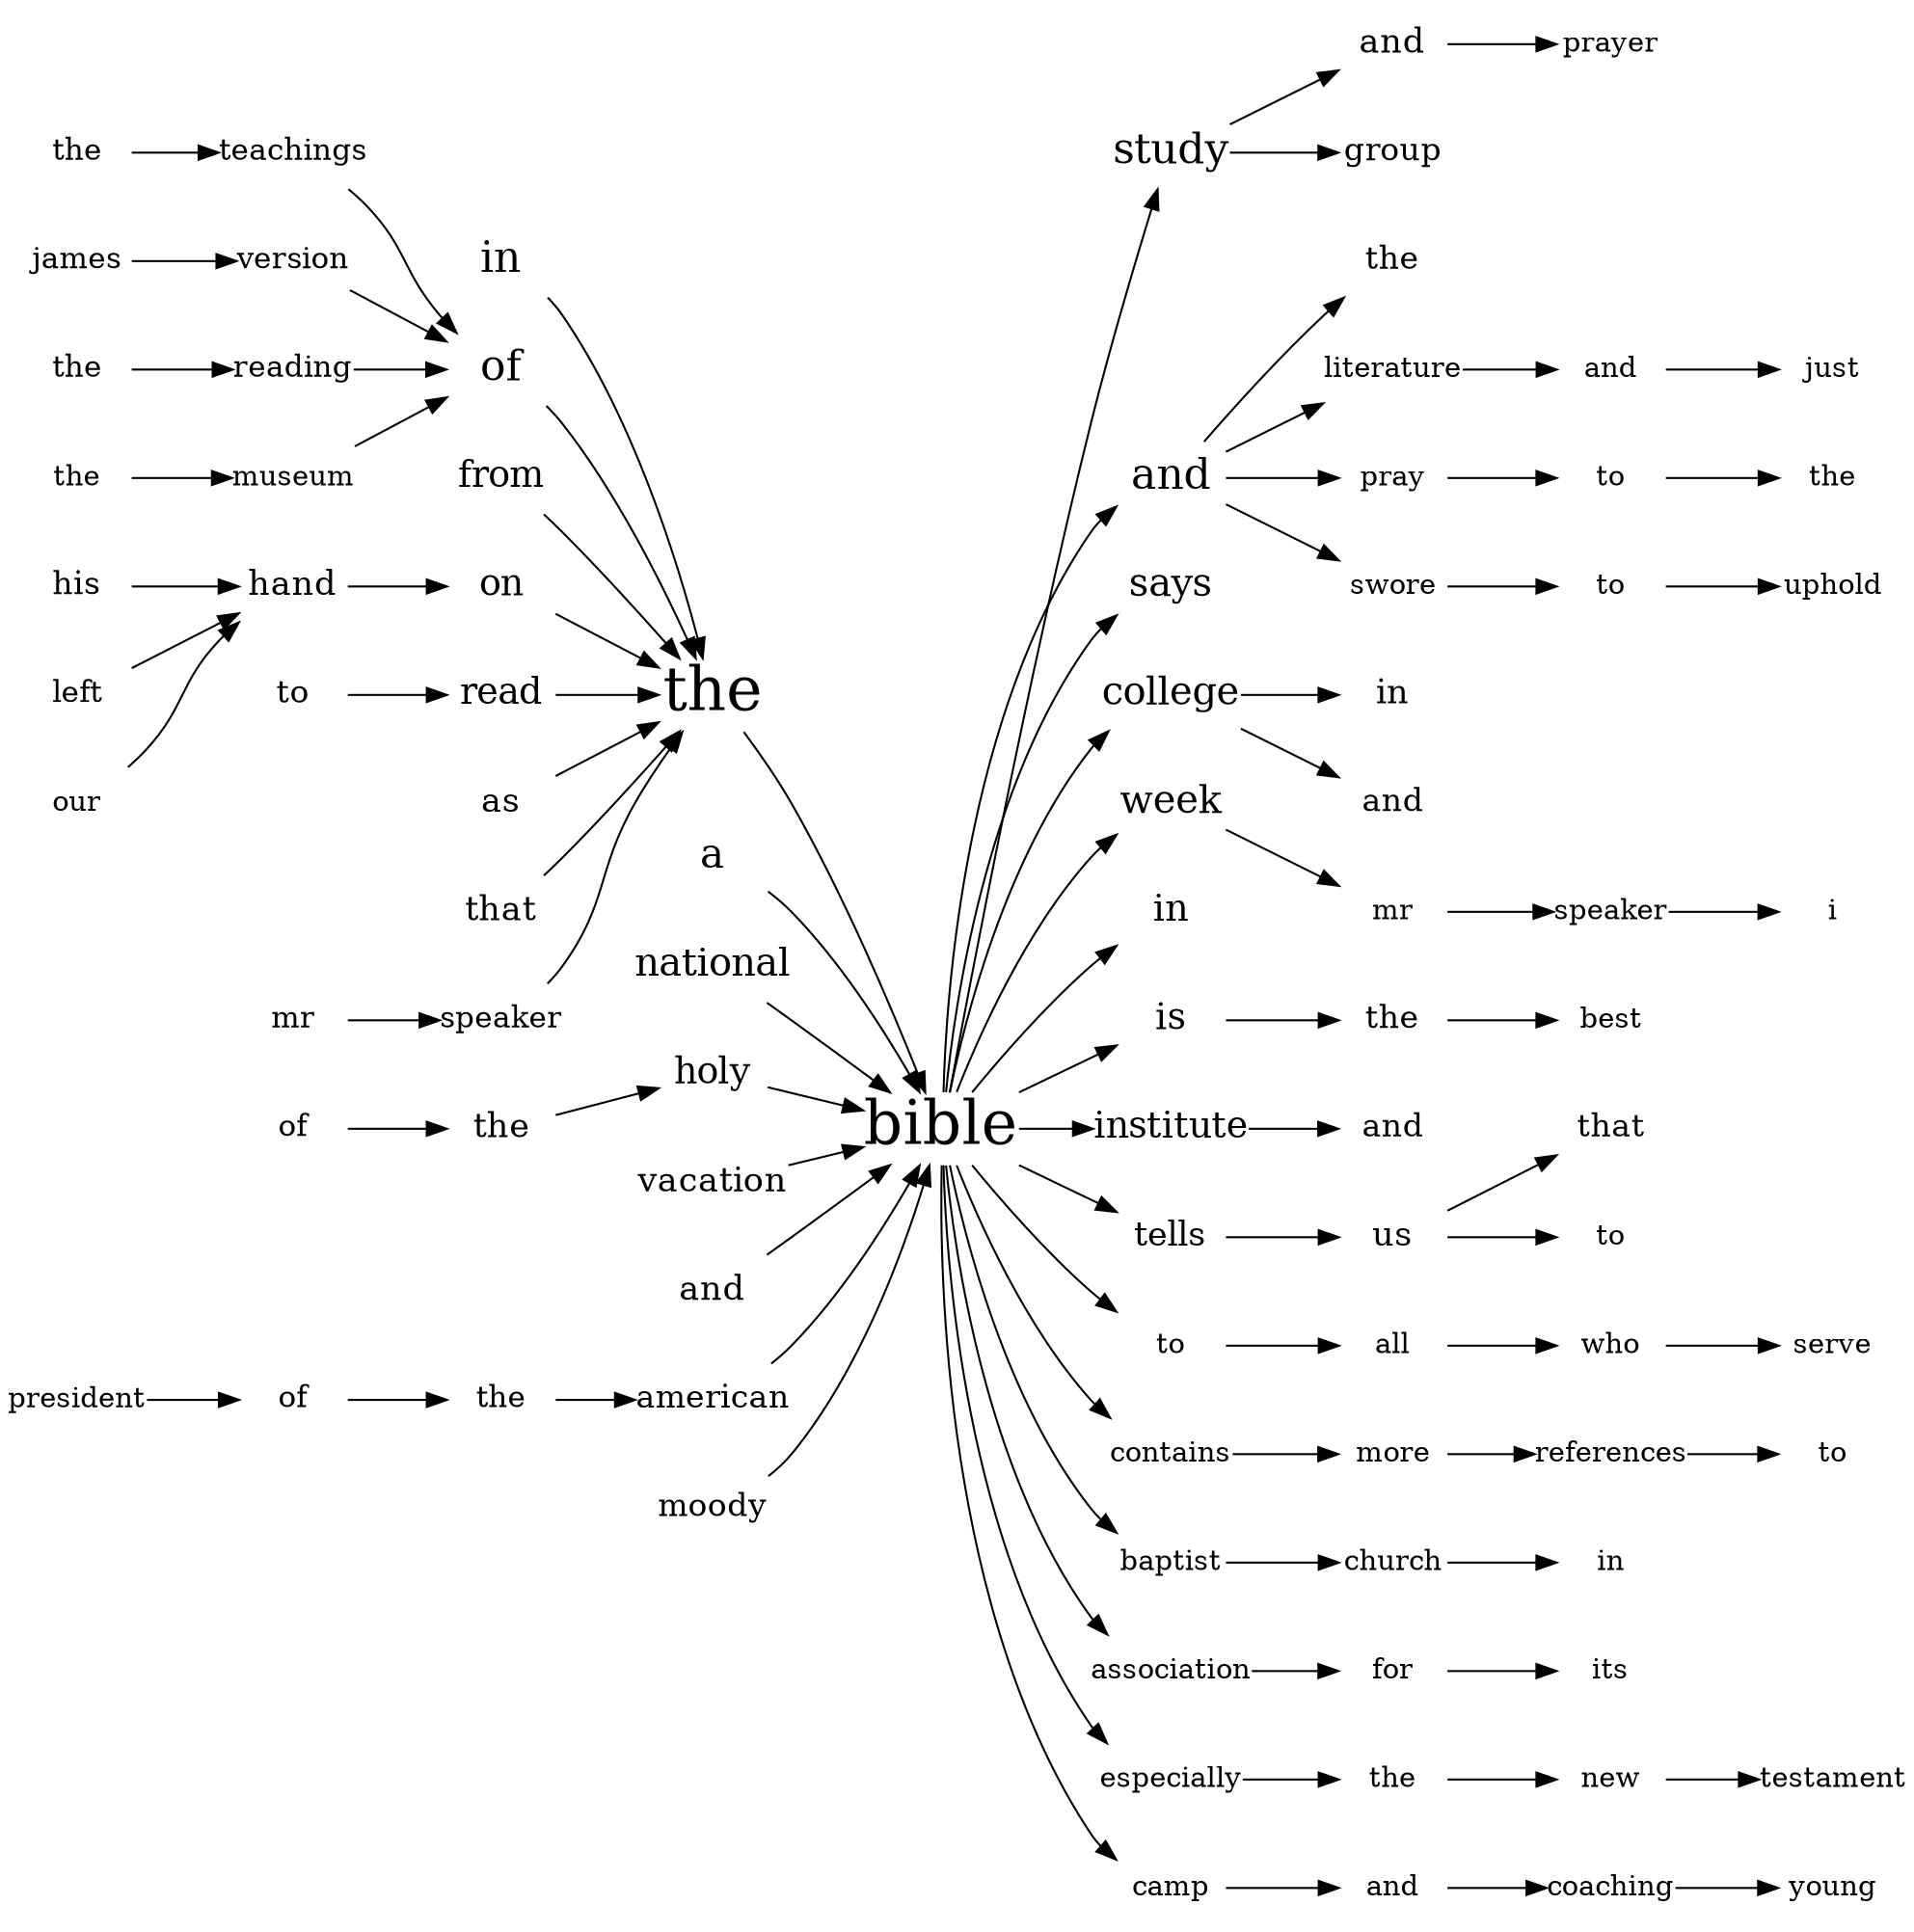 digraph bible {
	graph [rankdir=LR]
	node [margin=0 shape=plaintext]
	bible [label=bible fontsize=30]
	"the-bwd-the" [label=the fontsize=30]
	"in-bwd-the-in" [label=in fontsize=21]
	"in-bwd-the-in" -> "the-bwd-the"
	"of-bwd-the-of" [label=of fontsize=21]
	"teachings-bwd-the-of-teachings" [label=teachings fontsize=15]
	"the-bwd-the-of-teachings-the" [label=the fontsize=15]
	"the-bwd-the-of-teachings-the" -> "teachings-bwd-the-of-teachings"
	"teachings-bwd-the-of-teachings" -> "of-bwd-the-of"
	"version-bwd-the-of-version" [label=version fontsize=15]
	"james-bwd-the-of-version-james" [label=james fontsize=15]
	"james-bwd-the-of-version-james" -> "version-bwd-the-of-version"
	"version-bwd-the-of-version" -> "of-bwd-the-of"
	"reading-bwd-the-of-reading" [label=reading fontsize=15]
	"the-bwd-the-of-reading-the" [label=the fontsize=15]
	"the-bwd-the-of-reading-the" -> "reading-bwd-the-of-reading"
	"reading-bwd-the-of-reading" -> "of-bwd-the-of"
	"museum-bwd-the-of-museum" [label=museum fontsize=14]
	"the-bwd-the-of-museum-the" [label=the fontsize=14]
	"the-bwd-the-of-museum-the" -> "museum-bwd-the-of-museum"
	"museum-bwd-the-of-museum" -> "of-bwd-the-of"
	"of-bwd-the-of" -> "the-bwd-the"
	"from-bwd-the-from" [label=from fontsize=18]
	"from-bwd-the-from" -> "the-bwd-the"
	"on-bwd-the-on" [label=on fontsize=18]
	"hand-bwd-the-on-hand" [label=hand fontsize=17]
	"his-bwd-the-on-hand-his" [label=his fontsize=16]
	"his-bwd-the-on-hand-his" -> "hand-bwd-the-on-hand"
	"left-bwd-the-on-hand-left" [label=left fontsize=15]
	"left-bwd-the-on-hand-left" -> "hand-bwd-the-on-hand"
	"our-bwd-the-on-hand-our" [label=our fontsize=14]
	"our-bwd-the-on-hand-our" -> "hand-bwd-the-on-hand"
	"hand-bwd-the-on-hand" -> "on-bwd-the-on"
	"on-bwd-the-on" -> "the-bwd-the"
	"read-bwd-the-read" [label=read fontsize=18]
	"to-bwd-the-read-to" [label=to fontsize=16]
	"to-bwd-the-read-to" -> "read-bwd-the-read"
	"read-bwd-the-read" -> "the-bwd-the"
	"as-bwd-the-as" [label=as fontsize=17]
	"as-bwd-the-as" -> "the-bwd-the"
	"that-bwd-the-that" [label=that fontsize=17]
	"that-bwd-the-that" -> "the-bwd-the"
	"speaker-bwd-the-speaker" [label=speaker fontsize=15]
	"mr-bwd-the-speaker-mr" [label=mr fontsize=15]
	"mr-bwd-the-speaker-mr" -> "speaker-bwd-the-speaker"
	"speaker-bwd-the-speaker" -> "the-bwd-the"
	"the-bwd-the" -> bible
	"a-bwd-a" [label=a fontsize=20]
	"a-bwd-a" -> bible
	"national-bwd-national" [label=national fontsize=19]
	"national-bwd-national" -> bible
	"holy-bwd-holy" [label=holy fontsize=18]
	"the-bwd-holy-the" [label=the fontsize=17]
	"of-bwd-holy-the-of" [label=of fontsize=15]
	"of-bwd-holy-the-of" -> "the-bwd-holy-the"
	"the-bwd-holy-the" -> "holy-bwd-holy"
	"holy-bwd-holy" -> bible
	"vacation-bwd-vacation" [label=vacation fontsize=17]
	"vacation-bwd-vacation" -> bible
	"and-bwd-and" [label=and fontsize=17]
	"and-bwd-and" -> bible
	"american-bwd-american" [label=american fontsize=16]
	"the-bwd-american-the" [label=the fontsize=15]
	"of-bwd-american-the-of" [label=of fontsize=15]
	"president-bwd-american-the-of-president" [label=president fontsize=14]
	"president-bwd-american-the-of-president" -> "of-bwd-american-the-of"
	"of-bwd-american-the-of" -> "the-bwd-american-the"
	"the-bwd-american-the" -> "american-bwd-american"
	"american-bwd-american" -> bible
	"moody-bwd-moody" [label=moody fontsize=16]
	"moody-bwd-moody" -> bible
	"study-fwd-study" [label=study fontsize=21]
	"and-fwd-study-and" [label=and fontsize=17]
	"prayer-fwd-study-and-prayer" [label=prayer fontsize=14]
	"and-fwd-study-and" -> "prayer-fwd-study-and-prayer"
	"study-fwd-study" -> "and-fwd-study-and"
	"group-fwd-study-group" [label=group fontsize=16]
	"study-fwd-study" -> "group-fwd-study-group"
	bible -> "study-fwd-study"
	"and-fwd-and" [label=and fontsize=21]
	"the-fwd-and-the" [label=the fontsize=16]
	"and-fwd-and" -> "the-fwd-and-the"
	"literature-fwd-and-literature" [label=literature fontsize=14]
	"and-fwd-and-literature-and" [label=and fontsize=14]
	"just-fwd-and-literature-and-just" [label=just fontsize=14]
	"and-fwd-and-literature-and" -> "just-fwd-and-literature-and-just"
	"literature-fwd-and-literature" -> "and-fwd-and-literature-and"
	"and-fwd-and" -> "literature-fwd-and-literature"
	"pray-fwd-and-pray" [label=pray fontsize=14]
	"to-fwd-and-pray-to" [label=to fontsize=14]
	"the-fwd-and-pray-to-the" [label=the fontsize=14]
	"to-fwd-and-pray-to" -> "the-fwd-and-pray-to-the"
	"pray-fwd-and-pray" -> "to-fwd-and-pray-to"
	"and-fwd-and" -> "pray-fwd-and-pray"
	"swore-fwd-and-swore" [label=swore fontsize=14]
	"to-fwd-and-swore-to" [label=to fontsize=14]
	"uphold-fwd-and-swore-to-uphold" [label=uphold fontsize=14]
	"to-fwd-and-swore-to" -> "uphold-fwd-and-swore-to-uphold"
	"swore-fwd-and-swore" -> "to-fwd-and-swore-to"
	"and-fwd-and" -> "swore-fwd-and-swore"
	bible -> "and-fwd-and"
	"says-fwd-says" [label=says fontsize=19]
	bible -> "says-fwd-says"
	"college-fwd-college" [label=college fontsize=19]
	"in-fwd-college-in" [label=in fontsize=17]
	"college-fwd-college" -> "in-fwd-college-in"
	"and-fwd-college-and" [label=and fontsize=16]
	"college-fwd-college" -> "and-fwd-college-and"
	bible -> "college-fwd-college"
	"week-fwd-week" [label=week fontsize=19]
	"mr-fwd-week-mr" [label=mr fontsize=14]
	"speaker-fwd-week-mr-speaker" [label=speaker fontsize=14]
	"i-fwd-week-mr-speaker-i" [label=i fontsize=14]
	"speaker-fwd-week-mr-speaker" -> "i-fwd-week-mr-speaker-i"
	"mr-fwd-week-mr" -> "speaker-fwd-week-mr-speaker"
	"week-fwd-week" -> "mr-fwd-week-mr"
	bible -> "week-fwd-week"
	"in-fwd-in" [label=in fontsize=18]
	bible -> "in-fwd-in"
	"is-fwd-is" [label=is fontsize=18]
	"the-fwd-is-the" [label=the fontsize=16]
	"best-fwd-is-the-best" [label=best fontsize=14]
	"the-fwd-is-the" -> "best-fwd-is-the-best"
	"is-fwd-is" -> "the-fwd-is-the"
	bible -> "is-fwd-is"
	"institute-fwd-institute" [label=institute fontsize=18]
	"and-fwd-institute-and" [label=and fontsize=16]
	"institute-fwd-institute" -> "and-fwd-institute-and"
	bible -> "institute-fwd-institute"
	"tells-fwd-tells" [label=tells fontsize=17]
	"us-fwd-tells-us" [label=us fontsize=17]
	"that-fwd-tells-us-that" [label=that fontsize=16]
	"us-fwd-tells-us" -> "that-fwd-tells-us-that"
	"to-fwd-tells-us-to" [label=to fontsize=14]
	"us-fwd-tells-us" -> "to-fwd-tells-us-to"
	"tells-fwd-tells" -> "us-fwd-tells-us"
	bible -> "tells-fwd-tells"
	"to-fwd-to" [label=to fontsize=14]
	"all-fwd-to-all" [label=all fontsize=14]
	"who-fwd-to-all-who" [label=who fontsize=14]
	"serve-fwd-to-all-who-serve" [label=serve fontsize=14]
	"who-fwd-to-all-who" -> "serve-fwd-to-all-who-serve"
	"all-fwd-to-all" -> "who-fwd-to-all-who"
	"to-fwd-to" -> "all-fwd-to-all"
	bible -> "to-fwd-to"
	"contains-fwd-contains" [label=contains fontsize=14]
	"more-fwd-contains-more" [label=more fontsize=14]
	"references-fwd-contains-more-references" [label=references fontsize=14]
	"to-fwd-contains-more-references-to" [label=to fontsize=14]
	"references-fwd-contains-more-references" -> "to-fwd-contains-more-references-to"
	"more-fwd-contains-more" -> "references-fwd-contains-more-references"
	"contains-fwd-contains" -> "more-fwd-contains-more"
	bible -> "contains-fwd-contains"
	"baptist-fwd-baptist" [label=baptist fontsize=14]
	"church-fwd-baptist-church" [label=church fontsize=14]
	"in-fwd-baptist-church-in" [label=in fontsize=14]
	"church-fwd-baptist-church" -> "in-fwd-baptist-church-in"
	"baptist-fwd-baptist" -> "church-fwd-baptist-church"
	bible -> "baptist-fwd-baptist"
	"association-fwd-association" [label=association fontsize=14]
	"for-fwd-association-for" [label=for fontsize=14]
	"its-fwd-association-for-its" [label=its fontsize=14]
	"for-fwd-association-for" -> "its-fwd-association-for-its"
	"association-fwd-association" -> "for-fwd-association-for"
	bible -> "association-fwd-association"
	"especially-fwd-especially" [label=especially fontsize=14]
	"the-fwd-especially-the" [label=the fontsize=14]
	"new-fwd-especially-the-new" [label=new fontsize=14]
	"testament-fwd-especially-the-new-testament" [label=testament fontsize=14]
	"new-fwd-especially-the-new" -> "testament-fwd-especially-the-new-testament"
	"the-fwd-especially-the" -> "new-fwd-especially-the-new"
	"especially-fwd-especially" -> "the-fwd-especially-the"
	bible -> "especially-fwd-especially"
	"camp-fwd-camp" [label=camp fontsize=14]
	"and-fwd-camp-and" [label=and fontsize=14]
	"coaching-fwd-camp-and-coaching" [label=coaching fontsize=14]
	"young-fwd-camp-and-coaching-young" [label=young fontsize=14]
	"coaching-fwd-camp-and-coaching" -> "young-fwd-camp-and-coaching-young"
	"and-fwd-camp-and" -> "coaching-fwd-camp-and-coaching"
	"camp-fwd-camp" -> "and-fwd-camp-and"
	bible -> "camp-fwd-camp"
}
